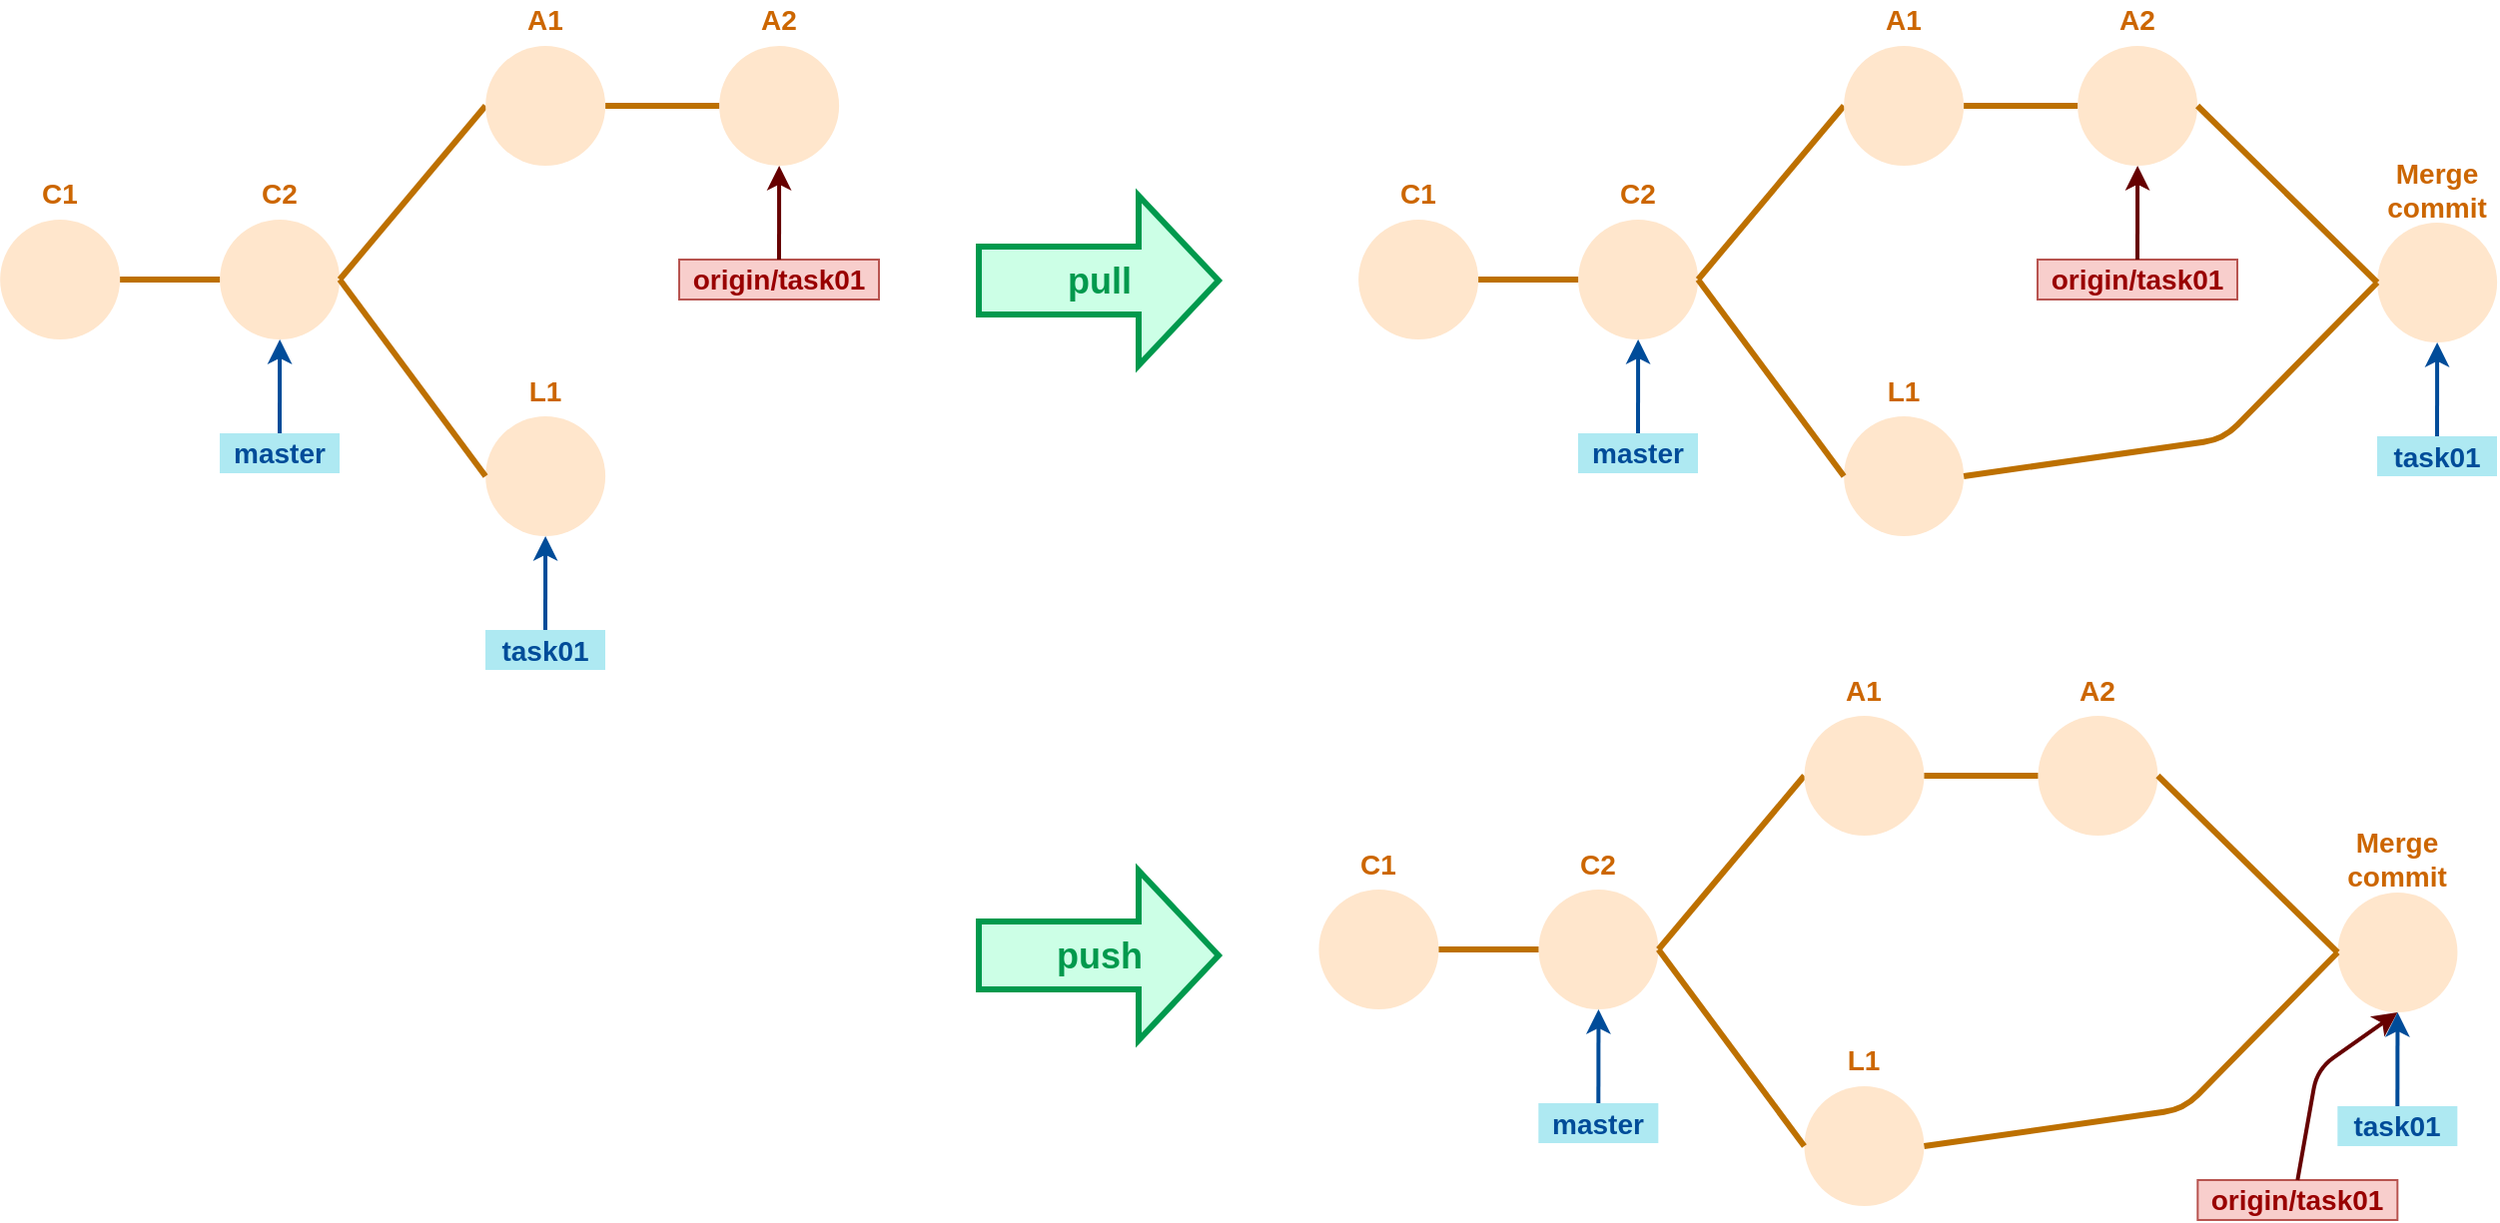 <mxfile version="12.1.3" type="device" pages="1"><diagram id="HAET5fpl5bqPvAFkC88v" name="Page-1"><mxGraphModel dx="1956" dy="1254" grid="1" gridSize="10" guides="1" tooltips="1" connect="1" arrows="1" fold="1" page="1" pageScale="1" pageWidth="1100" pageHeight="1169" math="0" shadow="0"><root><mxCell id="0"/><mxCell id="1" parent="0"/><mxCell id="OzglFJ8sJ1fg2wrmD4SC-4" value="" style="ellipse;whiteSpace=wrap;html=1;aspect=fixed;fillColor=#FFE6CC;strokeColor=none;" parent="1" vertex="1"><mxGeometry x="40.059" y="260" width="60" height="60" as="geometry"/></mxCell><mxCell id="OzglFJ8sJ1fg2wrmD4SC-5" value="" style="ellipse;whiteSpace=wrap;html=1;aspect=fixed;fillColor=#FFE6CC;strokeColor=none;" parent="1" vertex="1"><mxGeometry x="150.059" y="260" width="60" height="60" as="geometry"/></mxCell><mxCell id="OzglFJ8sJ1fg2wrmD4SC-6" value="" style="endArrow=none;html=1;entryX=1;entryY=0.5;entryDx=0;entryDy=0;exitX=0;exitY=0.5;exitDx=0;exitDy=0;endFill=0;fillColor=#f0a30a;strokeColor=#BD7000;strokeWidth=3;" parent="1" source="OzglFJ8sJ1fg2wrmD4SC-5" target="OzglFJ8sJ1fg2wrmD4SC-4" edge="1"><mxGeometry width="50" height="50" relative="1" as="geometry"><mxPoint x="40.059" y="410" as="sourcePoint"/><mxPoint x="90.059" y="360" as="targetPoint"/></mxGeometry></mxCell><mxCell id="OzglFJ8sJ1fg2wrmD4SC-7" value="C1" style="text;html=1;strokeColor=none;fillColor=none;align=center;verticalAlign=middle;whiteSpace=wrap;rounded=0;fontStyle=1;fontSize=14;fontColor=#CC6600;" parent="1" vertex="1"><mxGeometry x="50.059" y="237" width="40" height="20" as="geometry"/></mxCell><mxCell id="OzglFJ8sJ1fg2wrmD4SC-8" value="C2" style="text;html=1;strokeColor=none;fillColor=none;align=center;verticalAlign=middle;whiteSpace=wrap;rounded=0;fontStyle=1;fontSize=14;fontColor=#CC6600;" parent="1" vertex="1"><mxGeometry x="160.059" y="237" width="40" height="20" as="geometry"/></mxCell><mxCell id="OzglFJ8sJ1fg2wrmD4SC-10" value="" style="endArrow=none;html=1;entryX=1;entryY=0.5;entryDx=0;entryDy=0;exitX=0.5;exitY=1;exitDx=0;exitDy=0;endFill=0;fillColor=#f0a30a;strokeColor=#BD7000;strokeWidth=3;" parent="1" source="mrfmCj64JZZggaUAGXXq-16" edge="1"><mxGeometry width="50" height="50" relative="1" as="geometry"><mxPoint x="287.059" y="290" as="sourcePoint"/><mxPoint x="210.059" y="290" as="targetPoint"/></mxGeometry></mxCell><mxCell id="mrfmCj64JZZggaUAGXXq-5" value="master" style="text;html=1;strokeColor=none;fillColor=#AEE9F2;align=center;verticalAlign=middle;whiteSpace=wrap;rounded=0;fontStyle=1;fontSize=14;fontColor=#004C99;" parent="1" vertex="1"><mxGeometry x="150" y="367" width="60" height="20" as="geometry"/></mxCell><mxCell id="mrfmCj64JZZggaUAGXXq-6" value="" style="endArrow=classic;html=1;strokeColor=#004C99;fillColor=#FFB366;fontColor=#07733D;exitX=0.5;exitY=0;exitDx=0;exitDy=0;strokeWidth=2;entryX=0.5;entryY=1;entryDx=0;entryDy=0;" parent="1" source="mrfmCj64JZZggaUAGXXq-5" target="OzglFJ8sJ1fg2wrmD4SC-5" edge="1"><mxGeometry width="50" height="50" relative="1" as="geometry"><mxPoint x="327" y="200" as="sourcePoint"/><mxPoint x="353" y="340" as="targetPoint"/></mxGeometry></mxCell><mxCell id="mrfmCj64JZZggaUAGXXq-13" value="origin/task01" style="text;html=1;strokeColor=#b85450;fillColor=#f8cecc;align=center;verticalAlign=middle;whiteSpace=wrap;rounded=0;fontStyle=1;fontSize=14;labelBorderColor=none;fontColor=#990000;" parent="1" vertex="1"><mxGeometry x="380" y="280" width="100" height="20" as="geometry"/></mxCell><mxCell id="mrfmCj64JZZggaUAGXXq-16" value="" style="ellipse;whiteSpace=wrap;html=1;aspect=fixed;fillColor=#FFE6CC;strokeColor=none;direction=south;" parent="1" vertex="1"><mxGeometry x="283.059" y="173" width="60" height="60" as="geometry"/></mxCell><mxCell id="mrfmCj64JZZggaUAGXXq-17" value="A1" style="text;html=1;strokeColor=none;fillColor=none;align=center;verticalAlign=middle;whiteSpace=wrap;rounded=0;fontStyle=1;fontSize=14;fontColor=#CC6600;" parent="1" vertex="1"><mxGeometry x="293.059" y="150" width="40" height="20" as="geometry"/></mxCell><mxCell id="mrfmCj64JZZggaUAGXXq-19" value="" style="endArrow=classic;html=1;strokeColor=#660000;fillColor=#FFB366;fontColor=#07733D;exitX=0.5;exitY=0;exitDx=0;exitDy=0;strokeWidth=2;entryX=0.5;entryY=1;entryDx=0;entryDy=0;" parent="1" source="mrfmCj64JZZggaUAGXXq-13" target="bu3hgth9IXDOjObXSyT2-1" edge="1"><mxGeometry width="50" height="50" relative="1" as="geometry"><mxPoint x="440" y="153" as="sourcePoint"/><mxPoint x="430.059" y="233" as="targetPoint"/></mxGeometry></mxCell><mxCell id="bu3hgth9IXDOjObXSyT2-1" value="" style="ellipse;whiteSpace=wrap;html=1;aspect=fixed;fillColor=#FFE6CC;strokeColor=none;" parent="1" vertex="1"><mxGeometry x="400.059" y="173" width="60" height="60" as="geometry"/></mxCell><mxCell id="bu3hgth9IXDOjObXSyT2-2" value="" style="endArrow=none;html=1;entryX=1;entryY=0.5;entryDx=0;entryDy=0;exitX=0;exitY=0.5;exitDx=0;exitDy=0;endFill=0;fillColor=#f0a30a;strokeColor=#BD7000;strokeWidth=3;" parent="1" source="bu3hgth9IXDOjObXSyT2-1" edge="1"><mxGeometry width="50" height="50" relative="1" as="geometry"><mxPoint x="283.059" y="323" as="sourcePoint"/><mxPoint x="343.059" y="203" as="targetPoint"/></mxGeometry></mxCell><mxCell id="bu3hgth9IXDOjObXSyT2-3" value="A2" style="text;html=1;strokeColor=none;fillColor=none;align=center;verticalAlign=middle;whiteSpace=wrap;rounded=0;fontStyle=1;fontSize=14;fontColor=#CC6600;" parent="1" vertex="1"><mxGeometry x="410.059" y="150" width="40" height="20" as="geometry"/></mxCell><mxCell id="hbwKmorQYRs0Cjv_wLM8-2" value="" style="ellipse;whiteSpace=wrap;html=1;aspect=fixed;fillColor=#FFE6CC;strokeColor=none;direction=south;" vertex="1" parent="1"><mxGeometry x="283.059" y="358.5" width="60" height="60" as="geometry"/></mxCell><mxCell id="hbwKmorQYRs0Cjv_wLM8-3" value="L1" style="text;html=1;strokeColor=none;fillColor=none;align=center;verticalAlign=middle;whiteSpace=wrap;rounded=0;fontStyle=1;fontSize=14;fontColor=#CC6600;" vertex="1" parent="1"><mxGeometry x="293.059" y="335.5" width="40" height="20" as="geometry"/></mxCell><mxCell id="hbwKmorQYRs0Cjv_wLM8-4" value="" style="endArrow=none;html=1;entryX=1;entryY=0.5;entryDx=0;entryDy=0;exitX=0.5;exitY=1;exitDx=0;exitDy=0;endFill=0;fillColor=#f0a30a;strokeColor=#BD7000;strokeWidth=3;" edge="1" parent="1" source="hbwKmorQYRs0Cjv_wLM8-2" target="OzglFJ8sJ1fg2wrmD4SC-5"><mxGeometry width="50" height="50" relative="1" as="geometry"><mxPoint x="293.059" y="235" as="sourcePoint"/><mxPoint x="220.059" y="300" as="targetPoint"/></mxGeometry></mxCell><mxCell id="hbwKmorQYRs0Cjv_wLM8-5" value="task01" style="text;html=1;strokeColor=none;fillColor=#AEE9F2;align=center;verticalAlign=middle;whiteSpace=wrap;rounded=0;fontStyle=1;fontSize=14;fontColor=#004C99;" vertex="1" parent="1"><mxGeometry x="283" y="465.5" width="60" height="20" as="geometry"/></mxCell><mxCell id="hbwKmorQYRs0Cjv_wLM8-6" value="" style="endArrow=classic;html=1;strokeColor=#004C99;fillColor=#FFB366;fontColor=#07733D;exitX=0.5;exitY=0;exitDx=0;exitDy=0;strokeWidth=2;entryX=0.5;entryY=1;entryDx=0;entryDy=0;" edge="1" parent="1" source="hbwKmorQYRs0Cjv_wLM8-5"><mxGeometry width="50" height="50" relative="1" as="geometry"><mxPoint x="460" y="298.5" as="sourcePoint"/><mxPoint x="313.059" y="418.5" as="targetPoint"/></mxGeometry></mxCell><mxCell id="hbwKmorQYRs0Cjv_wLM8-9" value="&lt;font style=&quot;font-size: 18px&quot; color=&quot;#00994d&quot;&gt;&lt;b&gt;pull&lt;/b&gt;&lt;/font&gt;" style="html=1;shadow=0;dashed=0;align=center;verticalAlign=middle;shape=mxgraph.arrows2.arrow;dy=0.6;dx=40;notch=0;fontColor=#990000;strokeWidth=3;strokeColor=#00994D;fillColor=#CCFFE6;" vertex="1" parent="1"><mxGeometry x="530" y="248" width="120" height="85" as="geometry"/></mxCell><mxCell id="hbwKmorQYRs0Cjv_wLM8-10" value="" style="ellipse;whiteSpace=wrap;html=1;aspect=fixed;fillColor=#FFE6CC;strokeColor=none;" vertex="1" parent="1"><mxGeometry x="720.059" y="260" width="60" height="60" as="geometry"/></mxCell><mxCell id="hbwKmorQYRs0Cjv_wLM8-11" value="" style="ellipse;whiteSpace=wrap;html=1;aspect=fixed;fillColor=#FFE6CC;strokeColor=none;" vertex="1" parent="1"><mxGeometry x="830.059" y="260" width="60" height="60" as="geometry"/></mxCell><mxCell id="hbwKmorQYRs0Cjv_wLM8-12" value="" style="endArrow=none;html=1;entryX=1;entryY=0.5;entryDx=0;entryDy=0;exitX=0;exitY=0.5;exitDx=0;exitDy=0;endFill=0;fillColor=#f0a30a;strokeColor=#BD7000;strokeWidth=3;" edge="1" parent="1" source="hbwKmorQYRs0Cjv_wLM8-11" target="hbwKmorQYRs0Cjv_wLM8-10"><mxGeometry width="50" height="50" relative="1" as="geometry"><mxPoint x="720.059" y="410" as="sourcePoint"/><mxPoint x="770.059" y="360" as="targetPoint"/></mxGeometry></mxCell><mxCell id="hbwKmorQYRs0Cjv_wLM8-13" value="C1" style="text;html=1;strokeColor=none;fillColor=none;align=center;verticalAlign=middle;whiteSpace=wrap;rounded=0;fontStyle=1;fontSize=14;fontColor=#CC6600;" vertex="1" parent="1"><mxGeometry x="730.059" y="237" width="40" height="20" as="geometry"/></mxCell><mxCell id="hbwKmorQYRs0Cjv_wLM8-14" value="C2" style="text;html=1;strokeColor=none;fillColor=none;align=center;verticalAlign=middle;whiteSpace=wrap;rounded=0;fontStyle=1;fontSize=14;fontColor=#CC6600;" vertex="1" parent="1"><mxGeometry x="840.059" y="237" width="40" height="20" as="geometry"/></mxCell><mxCell id="hbwKmorQYRs0Cjv_wLM8-15" value="" style="endArrow=none;html=1;entryX=1;entryY=0.5;entryDx=0;entryDy=0;exitX=0.5;exitY=1;exitDx=0;exitDy=0;endFill=0;fillColor=#f0a30a;strokeColor=#BD7000;strokeWidth=3;" edge="1" parent="1" source="hbwKmorQYRs0Cjv_wLM8-19"><mxGeometry width="50" height="50" relative="1" as="geometry"><mxPoint x="967.059" y="290" as="sourcePoint"/><mxPoint x="890.059" y="290" as="targetPoint"/></mxGeometry></mxCell><mxCell id="hbwKmorQYRs0Cjv_wLM8-16" value="master" style="text;html=1;strokeColor=none;fillColor=#AEE9F2;align=center;verticalAlign=middle;whiteSpace=wrap;rounded=0;fontStyle=1;fontSize=14;fontColor=#004C99;" vertex="1" parent="1"><mxGeometry x="830" y="367" width="60" height="20" as="geometry"/></mxCell><mxCell id="hbwKmorQYRs0Cjv_wLM8-17" value="" style="endArrow=classic;html=1;strokeColor=#004C99;fillColor=#FFB366;fontColor=#07733D;exitX=0.5;exitY=0;exitDx=0;exitDy=0;strokeWidth=2;entryX=0.5;entryY=1;entryDx=0;entryDy=0;" edge="1" parent="1" source="hbwKmorQYRs0Cjv_wLM8-16" target="hbwKmorQYRs0Cjv_wLM8-11"><mxGeometry width="50" height="50" relative="1" as="geometry"><mxPoint x="1007" y="200" as="sourcePoint"/><mxPoint x="1033" y="340" as="targetPoint"/></mxGeometry></mxCell><mxCell id="hbwKmorQYRs0Cjv_wLM8-18" value="origin/task01" style="text;html=1;strokeColor=#b85450;fillColor=#f8cecc;align=center;verticalAlign=middle;whiteSpace=wrap;rounded=0;fontStyle=1;fontSize=14;labelBorderColor=none;fontColor=#990000;" vertex="1" parent="1"><mxGeometry x="1060" y="280" width="100" height="20" as="geometry"/></mxCell><mxCell id="hbwKmorQYRs0Cjv_wLM8-19" value="" style="ellipse;whiteSpace=wrap;html=1;aspect=fixed;fillColor=#FFE6CC;strokeColor=none;direction=south;" vertex="1" parent="1"><mxGeometry x="963.059" y="173" width="60" height="60" as="geometry"/></mxCell><mxCell id="hbwKmorQYRs0Cjv_wLM8-20" value="A1" style="text;html=1;strokeColor=none;fillColor=none;align=center;verticalAlign=middle;whiteSpace=wrap;rounded=0;fontStyle=1;fontSize=14;fontColor=#CC6600;" vertex="1" parent="1"><mxGeometry x="973.059" y="150" width="40" height="20" as="geometry"/></mxCell><mxCell id="hbwKmorQYRs0Cjv_wLM8-21" value="" style="endArrow=classic;html=1;strokeColor=#660000;fillColor=#FFB366;fontColor=#07733D;exitX=0.5;exitY=0;exitDx=0;exitDy=0;strokeWidth=2;entryX=0.5;entryY=1;entryDx=0;entryDy=0;" edge="1" parent="1" source="hbwKmorQYRs0Cjv_wLM8-18" target="hbwKmorQYRs0Cjv_wLM8-22"><mxGeometry width="50" height="50" relative="1" as="geometry"><mxPoint x="1120" y="153" as="sourcePoint"/><mxPoint x="1110.059" y="233" as="targetPoint"/></mxGeometry></mxCell><mxCell id="hbwKmorQYRs0Cjv_wLM8-22" value="" style="ellipse;whiteSpace=wrap;html=1;aspect=fixed;fillColor=#FFE6CC;strokeColor=none;" vertex="1" parent="1"><mxGeometry x="1080.059" y="173" width="60" height="60" as="geometry"/></mxCell><mxCell id="hbwKmorQYRs0Cjv_wLM8-23" value="" style="endArrow=none;html=1;entryX=1;entryY=0.5;entryDx=0;entryDy=0;exitX=0;exitY=0.5;exitDx=0;exitDy=0;endFill=0;fillColor=#f0a30a;strokeColor=#BD7000;strokeWidth=3;" edge="1" parent="1" source="hbwKmorQYRs0Cjv_wLM8-22"><mxGeometry width="50" height="50" relative="1" as="geometry"><mxPoint x="963.059" y="323" as="sourcePoint"/><mxPoint x="1023.059" y="203" as="targetPoint"/></mxGeometry></mxCell><mxCell id="hbwKmorQYRs0Cjv_wLM8-24" value="A2" style="text;html=1;strokeColor=none;fillColor=none;align=center;verticalAlign=middle;whiteSpace=wrap;rounded=0;fontStyle=1;fontSize=14;fontColor=#CC6600;" vertex="1" parent="1"><mxGeometry x="1090.059" y="150" width="40" height="20" as="geometry"/></mxCell><mxCell id="hbwKmorQYRs0Cjv_wLM8-25" value="" style="ellipse;whiteSpace=wrap;html=1;aspect=fixed;fillColor=#FFE6CC;strokeColor=none;direction=south;" vertex="1" parent="1"><mxGeometry x="963.059" y="358.5" width="60" height="60" as="geometry"/></mxCell><mxCell id="hbwKmorQYRs0Cjv_wLM8-26" value="L1" style="text;html=1;strokeColor=none;fillColor=none;align=center;verticalAlign=middle;whiteSpace=wrap;rounded=0;fontStyle=1;fontSize=14;fontColor=#CC6600;" vertex="1" parent="1"><mxGeometry x="973.059" y="335.5" width="40" height="20" as="geometry"/></mxCell><mxCell id="hbwKmorQYRs0Cjv_wLM8-27" value="" style="endArrow=none;html=1;entryX=1;entryY=0.5;entryDx=0;entryDy=0;exitX=0.5;exitY=1;exitDx=0;exitDy=0;endFill=0;fillColor=#f0a30a;strokeColor=#BD7000;strokeWidth=3;" edge="1" parent="1" source="hbwKmorQYRs0Cjv_wLM8-25" target="hbwKmorQYRs0Cjv_wLM8-11"><mxGeometry width="50" height="50" relative="1" as="geometry"><mxPoint x="973.059" y="235" as="sourcePoint"/><mxPoint x="900.059" y="300" as="targetPoint"/></mxGeometry></mxCell><mxCell id="hbwKmorQYRs0Cjv_wLM8-28" value="task01" style="text;html=1;strokeColor=none;fillColor=#AEE9F2;align=center;verticalAlign=middle;whiteSpace=wrap;rounded=0;fontStyle=1;fontSize=14;fontColor=#004C99;" vertex="1" parent="1"><mxGeometry x="1230" y="368.5" width="60" height="20" as="geometry"/></mxCell><mxCell id="hbwKmorQYRs0Cjv_wLM8-29" value="" style="endArrow=classic;html=1;strokeColor=#004C99;fillColor=#FFB366;fontColor=#07733D;exitX=0.5;exitY=0;exitDx=0;exitDy=0;strokeWidth=2;entryX=0.5;entryY=1;entryDx=0;entryDy=0;" edge="1" parent="1" source="hbwKmorQYRs0Cjv_wLM8-28" target="hbwKmorQYRs0Cjv_wLM8-30"><mxGeometry width="50" height="50" relative="1" as="geometry"><mxPoint x="1407" y="201.5" as="sourcePoint"/><mxPoint x="1310" y="350" as="targetPoint"/></mxGeometry></mxCell><mxCell id="hbwKmorQYRs0Cjv_wLM8-30" value="" style="ellipse;whiteSpace=wrap;html=1;aspect=fixed;fillColor=#FFE6CC;strokeColor=none;" vertex="1" parent="1"><mxGeometry x="1230.059" y="261.5" width="60" height="60" as="geometry"/></mxCell><mxCell id="hbwKmorQYRs0Cjv_wLM8-31" value="Merge&lt;br&gt;commit" style="text;html=1;strokeColor=none;fillColor=none;align=center;verticalAlign=middle;whiteSpace=wrap;rounded=0;fontStyle=1;fontSize=14;fontColor=#CC6600;" vertex="1" parent="1"><mxGeometry x="1240" y="230" width="40" height="29" as="geometry"/></mxCell><mxCell id="hbwKmorQYRs0Cjv_wLM8-36" value="" style="endArrow=none;html=1;entryX=1;entryY=0.5;entryDx=0;entryDy=0;endFill=0;fillColor=#f0a30a;strokeColor=#BD7000;strokeWidth=3;exitX=0;exitY=0.5;exitDx=0;exitDy=0;" edge="1" parent="1" source="hbwKmorQYRs0Cjv_wLM8-30" target="hbwKmorQYRs0Cjv_wLM8-22"><mxGeometry width="50" height="50" relative="1" as="geometry"><mxPoint x="1090.059" y="213" as="sourcePoint"/><mxPoint x="1013.059" y="213" as="targetPoint"/></mxGeometry></mxCell><mxCell id="hbwKmorQYRs0Cjv_wLM8-37" value="" style="endArrow=none;html=1;entryX=0.5;entryY=0;entryDx=0;entryDy=0;exitX=0;exitY=0.5;exitDx=0;exitDy=0;endFill=0;fillColor=#f0a30a;strokeColor=#BD7000;strokeWidth=3;" edge="1" parent="1" source="hbwKmorQYRs0Cjv_wLM8-30" target="hbwKmorQYRs0Cjv_wLM8-25"><mxGeometry width="50" height="50" relative="1" as="geometry"><mxPoint x="973.059" y="398.5" as="sourcePoint"/><mxPoint x="900.059" y="300" as="targetPoint"/><Array as="points"><mxPoint x="1153" y="370"/></Array></mxGeometry></mxCell><mxCell id="hbwKmorQYRs0Cjv_wLM8-41" value="&lt;font style=&quot;font-size: 18px&quot; color=&quot;#00994d&quot;&gt;&lt;b&gt;push&lt;/b&gt;&lt;/font&gt;" style="html=1;shadow=0;dashed=0;align=center;verticalAlign=middle;shape=mxgraph.arrows2.arrow;dy=0.6;dx=40;notch=0;fontColor=#990000;strokeWidth=3;strokeColor=#00994D;fillColor=#CCFFE6;" vertex="1" parent="1"><mxGeometry x="530" y="586" width="120" height="85" as="geometry"/></mxCell><mxCell id="hbwKmorQYRs0Cjv_wLM8-42" value="" style="ellipse;whiteSpace=wrap;html=1;aspect=fixed;fillColor=#FFE6CC;strokeColor=none;" vertex="1" parent="1"><mxGeometry x="700.225" y="595.5" width="60" height="60" as="geometry"/></mxCell><mxCell id="hbwKmorQYRs0Cjv_wLM8-43" value="" style="ellipse;whiteSpace=wrap;html=1;aspect=fixed;fillColor=#FFE6CC;strokeColor=none;" vertex="1" parent="1"><mxGeometry x="810.225" y="595.5" width="60" height="60" as="geometry"/></mxCell><mxCell id="hbwKmorQYRs0Cjv_wLM8-44" value="" style="endArrow=none;html=1;entryX=1;entryY=0.5;entryDx=0;entryDy=0;exitX=0;exitY=0.5;exitDx=0;exitDy=0;endFill=0;fillColor=#f0a30a;strokeColor=#BD7000;strokeWidth=3;" edge="1" parent="1" source="hbwKmorQYRs0Cjv_wLM8-43" target="hbwKmorQYRs0Cjv_wLM8-42"><mxGeometry width="50" height="50" relative="1" as="geometry"><mxPoint x="700.225" y="745.5" as="sourcePoint"/><mxPoint x="750.225" y="695.5" as="targetPoint"/></mxGeometry></mxCell><mxCell id="hbwKmorQYRs0Cjv_wLM8-45" value="C1" style="text;html=1;strokeColor=none;fillColor=none;align=center;verticalAlign=middle;whiteSpace=wrap;rounded=0;fontStyle=1;fontSize=14;fontColor=#CC6600;" vertex="1" parent="1"><mxGeometry x="710.225" y="572.5" width="40" height="20" as="geometry"/></mxCell><mxCell id="hbwKmorQYRs0Cjv_wLM8-46" value="C2" style="text;html=1;strokeColor=none;fillColor=none;align=center;verticalAlign=middle;whiteSpace=wrap;rounded=0;fontStyle=1;fontSize=14;fontColor=#CC6600;" vertex="1" parent="1"><mxGeometry x="820.225" y="572.5" width="40" height="20" as="geometry"/></mxCell><mxCell id="hbwKmorQYRs0Cjv_wLM8-47" value="" style="endArrow=none;html=1;entryX=1;entryY=0.5;entryDx=0;entryDy=0;exitX=0.5;exitY=1;exitDx=0;exitDy=0;endFill=0;fillColor=#f0a30a;strokeColor=#BD7000;strokeWidth=3;" edge="1" parent="1" source="hbwKmorQYRs0Cjv_wLM8-51"><mxGeometry width="50" height="50" relative="1" as="geometry"><mxPoint x="947.225" y="625.5" as="sourcePoint"/><mxPoint x="870.225" y="625.5" as="targetPoint"/></mxGeometry></mxCell><mxCell id="hbwKmorQYRs0Cjv_wLM8-48" value="master" style="text;html=1;strokeColor=none;fillColor=#AEE9F2;align=center;verticalAlign=middle;whiteSpace=wrap;rounded=0;fontStyle=1;fontSize=14;fontColor=#004C99;" vertex="1" parent="1"><mxGeometry x="810.167" y="702.5" width="60" height="20" as="geometry"/></mxCell><mxCell id="hbwKmorQYRs0Cjv_wLM8-49" value="" style="endArrow=classic;html=1;strokeColor=#004C99;fillColor=#FFB366;fontColor=#07733D;exitX=0.5;exitY=0;exitDx=0;exitDy=0;strokeWidth=2;entryX=0.5;entryY=1;entryDx=0;entryDy=0;" edge="1" parent="1" source="hbwKmorQYRs0Cjv_wLM8-48" target="hbwKmorQYRs0Cjv_wLM8-43"><mxGeometry width="50" height="50" relative="1" as="geometry"><mxPoint x="987.167" y="535.5" as="sourcePoint"/><mxPoint x="1013.167" y="675.5" as="targetPoint"/></mxGeometry></mxCell><mxCell id="hbwKmorQYRs0Cjv_wLM8-50" value="origin/task01" style="text;html=1;strokeColor=#b85450;fillColor=#f8cecc;align=center;verticalAlign=middle;whiteSpace=wrap;rounded=0;fontStyle=1;fontSize=14;labelBorderColor=none;fontColor=#990000;" vertex="1" parent="1"><mxGeometry x="1140.167" y="741" width="100" height="20" as="geometry"/></mxCell><mxCell id="hbwKmorQYRs0Cjv_wLM8-51" value="" style="ellipse;whiteSpace=wrap;html=1;aspect=fixed;fillColor=#FFE6CC;strokeColor=none;direction=south;" vertex="1" parent="1"><mxGeometry x="943.225" y="508.5" width="60" height="60" as="geometry"/></mxCell><mxCell id="hbwKmorQYRs0Cjv_wLM8-52" value="A1" style="text;html=1;strokeColor=none;fillColor=none;align=center;verticalAlign=middle;whiteSpace=wrap;rounded=0;fontStyle=1;fontSize=14;fontColor=#CC6600;" vertex="1" parent="1"><mxGeometry x="953.225" y="485.5" width="40" height="20" as="geometry"/></mxCell><mxCell id="hbwKmorQYRs0Cjv_wLM8-53" value="" style="endArrow=classic;html=1;strokeColor=#660000;fillColor=#FFB366;fontColor=#07733D;exitX=0.5;exitY=0;exitDx=0;exitDy=0;strokeWidth=2;entryX=0.5;entryY=1;entryDx=0;entryDy=0;" edge="1" parent="1" source="hbwKmorQYRs0Cjv_wLM8-50" target="hbwKmorQYRs0Cjv_wLM8-62"><mxGeometry width="50" height="50" relative="1" as="geometry"><mxPoint x="1200.167" y="614" as="sourcePoint"/><mxPoint x="1190.225" y="694" as="targetPoint"/><Array as="points"><mxPoint x="1200" y="685.5"/></Array></mxGeometry></mxCell><mxCell id="hbwKmorQYRs0Cjv_wLM8-54" value="" style="ellipse;whiteSpace=wrap;html=1;aspect=fixed;fillColor=#FFE6CC;strokeColor=none;" vertex="1" parent="1"><mxGeometry x="1060.225" y="508.5" width="60" height="60" as="geometry"/></mxCell><mxCell id="hbwKmorQYRs0Cjv_wLM8-55" value="" style="endArrow=none;html=1;entryX=1;entryY=0.5;entryDx=0;entryDy=0;exitX=0;exitY=0.5;exitDx=0;exitDy=0;endFill=0;fillColor=#f0a30a;strokeColor=#BD7000;strokeWidth=3;" edge="1" parent="1" source="hbwKmorQYRs0Cjv_wLM8-54"><mxGeometry width="50" height="50" relative="1" as="geometry"><mxPoint x="943.225" y="658.5" as="sourcePoint"/><mxPoint x="1003.225" y="538.5" as="targetPoint"/></mxGeometry></mxCell><mxCell id="hbwKmorQYRs0Cjv_wLM8-56" value="A2" style="text;html=1;strokeColor=none;fillColor=none;align=center;verticalAlign=middle;whiteSpace=wrap;rounded=0;fontStyle=1;fontSize=14;fontColor=#CC6600;" vertex="1" parent="1"><mxGeometry x="1070.225" y="485.5" width="40" height="20" as="geometry"/></mxCell><mxCell id="hbwKmorQYRs0Cjv_wLM8-57" value="" style="ellipse;whiteSpace=wrap;html=1;aspect=fixed;fillColor=#FFE6CC;strokeColor=none;direction=south;" vertex="1" parent="1"><mxGeometry x="943.225" y="694" width="60" height="60" as="geometry"/></mxCell><mxCell id="hbwKmorQYRs0Cjv_wLM8-58" value="L1" style="text;html=1;strokeColor=none;fillColor=none;align=center;verticalAlign=middle;whiteSpace=wrap;rounded=0;fontStyle=1;fontSize=14;fontColor=#CC6600;" vertex="1" parent="1"><mxGeometry x="953.225" y="671" width="40" height="20" as="geometry"/></mxCell><mxCell id="hbwKmorQYRs0Cjv_wLM8-59" value="" style="endArrow=none;html=1;entryX=1;entryY=0.5;entryDx=0;entryDy=0;exitX=0.5;exitY=1;exitDx=0;exitDy=0;endFill=0;fillColor=#f0a30a;strokeColor=#BD7000;strokeWidth=3;" edge="1" parent="1" source="hbwKmorQYRs0Cjv_wLM8-57" target="hbwKmorQYRs0Cjv_wLM8-43"><mxGeometry width="50" height="50" relative="1" as="geometry"><mxPoint x="953.225" y="570.5" as="sourcePoint"/><mxPoint x="880.225" y="635.5" as="targetPoint"/></mxGeometry></mxCell><mxCell id="hbwKmorQYRs0Cjv_wLM8-60" value="task01" style="text;html=1;strokeColor=none;fillColor=#AEE9F2;align=center;verticalAlign=middle;whiteSpace=wrap;rounded=0;fontStyle=1;fontSize=14;fontColor=#004C99;" vertex="1" parent="1"><mxGeometry x="1210.167" y="704" width="60" height="20" as="geometry"/></mxCell><mxCell id="hbwKmorQYRs0Cjv_wLM8-61" value="" style="endArrow=classic;html=1;strokeColor=#004C99;fillColor=#FFB366;fontColor=#07733D;exitX=0.5;exitY=0;exitDx=0;exitDy=0;strokeWidth=2;entryX=0.5;entryY=1;entryDx=0;entryDy=0;" edge="1" parent="1" source="hbwKmorQYRs0Cjv_wLM8-60" target="hbwKmorQYRs0Cjv_wLM8-62"><mxGeometry width="50" height="50" relative="1" as="geometry"><mxPoint x="1387.167" y="537" as="sourcePoint"/><mxPoint x="1290.167" y="685.5" as="targetPoint"/></mxGeometry></mxCell><mxCell id="hbwKmorQYRs0Cjv_wLM8-62" value="" style="ellipse;whiteSpace=wrap;html=1;aspect=fixed;fillColor=#FFE6CC;strokeColor=none;" vertex="1" parent="1"><mxGeometry x="1210.225" y="597" width="60" height="60" as="geometry"/></mxCell><mxCell id="hbwKmorQYRs0Cjv_wLM8-63" value="Merge&lt;br&gt;commit" style="text;html=1;strokeColor=none;fillColor=none;align=center;verticalAlign=middle;whiteSpace=wrap;rounded=0;fontStyle=1;fontSize=14;fontColor=#CC6600;" vertex="1" parent="1"><mxGeometry x="1220.167" y="565.5" width="40" height="29" as="geometry"/></mxCell><mxCell id="hbwKmorQYRs0Cjv_wLM8-64" value="" style="endArrow=none;html=1;entryX=1;entryY=0.5;entryDx=0;entryDy=0;endFill=0;fillColor=#f0a30a;strokeColor=#BD7000;strokeWidth=3;exitX=0;exitY=0.5;exitDx=0;exitDy=0;" edge="1" parent="1" source="hbwKmorQYRs0Cjv_wLM8-62" target="hbwKmorQYRs0Cjv_wLM8-54"><mxGeometry width="50" height="50" relative="1" as="geometry"><mxPoint x="1070.225" y="548.5" as="sourcePoint"/><mxPoint x="993.225" y="548.5" as="targetPoint"/></mxGeometry></mxCell><mxCell id="hbwKmorQYRs0Cjv_wLM8-65" value="" style="endArrow=none;html=1;entryX=0.5;entryY=0;entryDx=0;entryDy=0;exitX=0;exitY=0.5;exitDx=0;exitDy=0;endFill=0;fillColor=#f0a30a;strokeColor=#BD7000;strokeWidth=3;" edge="1" parent="1" source="hbwKmorQYRs0Cjv_wLM8-62" target="hbwKmorQYRs0Cjv_wLM8-57"><mxGeometry width="50" height="50" relative="1" as="geometry"><mxPoint x="953.225" y="734" as="sourcePoint"/><mxPoint x="880.225" y="635.5" as="targetPoint"/><Array as="points"><mxPoint x="1133.167" y="705.5"/></Array></mxGeometry></mxCell></root></mxGraphModel></diagram></mxfile>